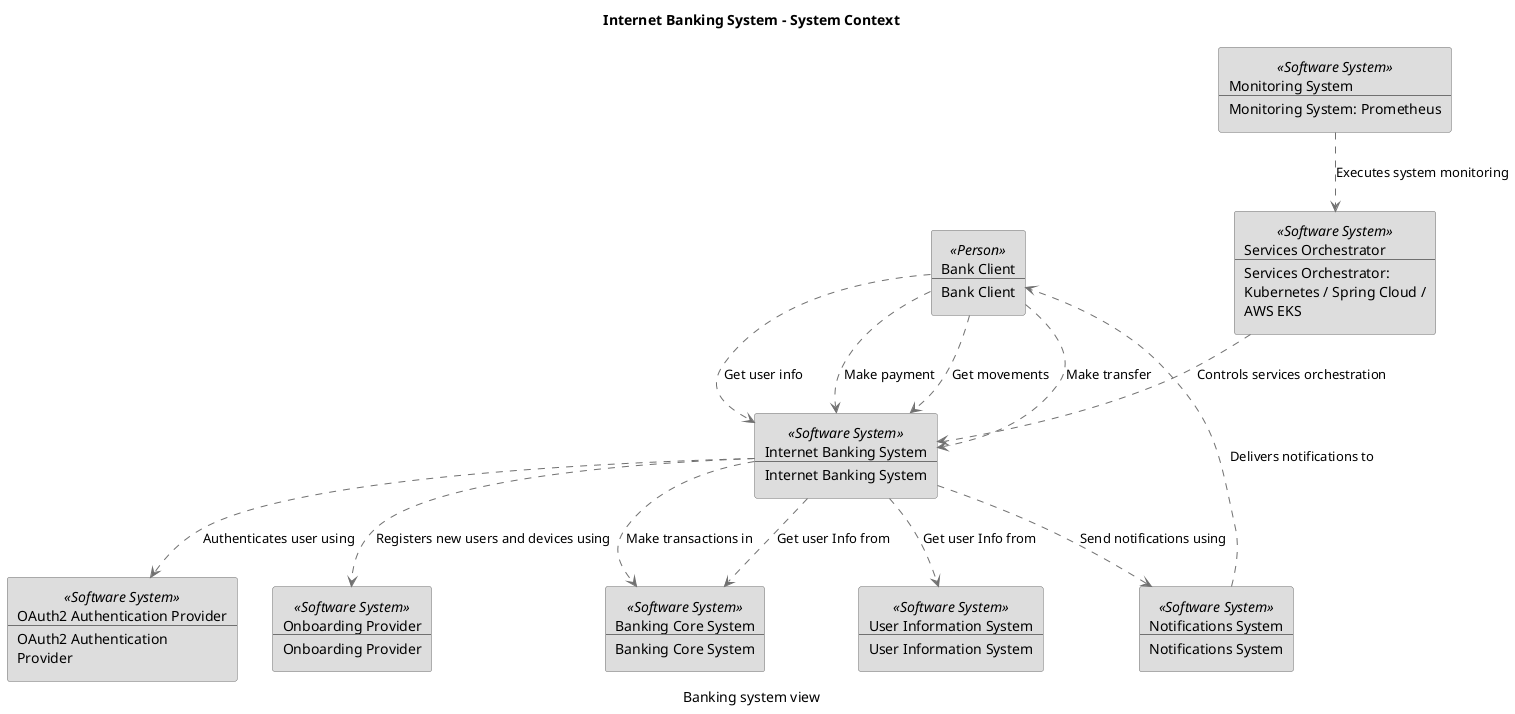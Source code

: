 @startuml(id=internetBankingContextView)
scale max 2000x2000
title Internet Banking System - System Context
caption Banking system view

skinparam {
  shadowing false
  arrowColor #707070
  actorBorderColor #707070
  componentBorderColor #707070
  rectangleBorderColor #707070
  noteBackgroundColor #ffffff
  noteBorderColor #707070
}
rectangle 9 <<Person>> #dddddd [
  Bank Client
  --
  Bank Client
]
rectangle 1 <<Software System>> #dddddd [
  Banking Core System
  --
  Banking Core System
]
rectangle 4 <<Software System>> #dddddd [
  Internet Banking System
  --
  Internet Banking System
]
rectangle 8 <<Software System>> #dddddd [
  Monitoring System
  --
  Monitoring System: Prometheus
]
rectangle 3 <<Software System>> #dddddd [
  Notifications System
  --
  Notifications System
]
rectangle 5 <<Software System>> #dddddd [
  OAuth2 Authentication Provider
  --
  OAuth2 Authentication
  Provider
]
rectangle 6 <<Software System>> #dddddd [
  Onboarding Provider
  --
  Onboarding Provider
]
rectangle 7 <<Software System>> #dddddd [
  Services Orchestrator
  --
  Services Orchestrator:
  Kubernetes / Spring Cloud /
  AWS EKS
]
rectangle 2 <<Software System>> #dddddd [
  User Information System
  --
  User Information System
]
9 .[#707070].> 4 : Get user info
9 .[#707070].> 4 : Make payment
9 .[#707070].> 4 : Get movements
9 .[#707070].> 4 : Make transfer
4 .[#707070].> 1 : Make transactions in
4 .[#707070].> 1 : Get user Info from
4 .[#707070].> 3 : Send notifications using
4 .[#707070].> 5 : Authenticates user using
4 .[#707070].> 6 : Registers new users and devices using
4 .[#707070].> 2 : Get user Info from
8 .[#707070].> 7 : Executes system monitoring
3 .[#707070].> 9 : Delivers notifications to
7 .[#707070].> 4 : Controls services orchestration
@enduml
